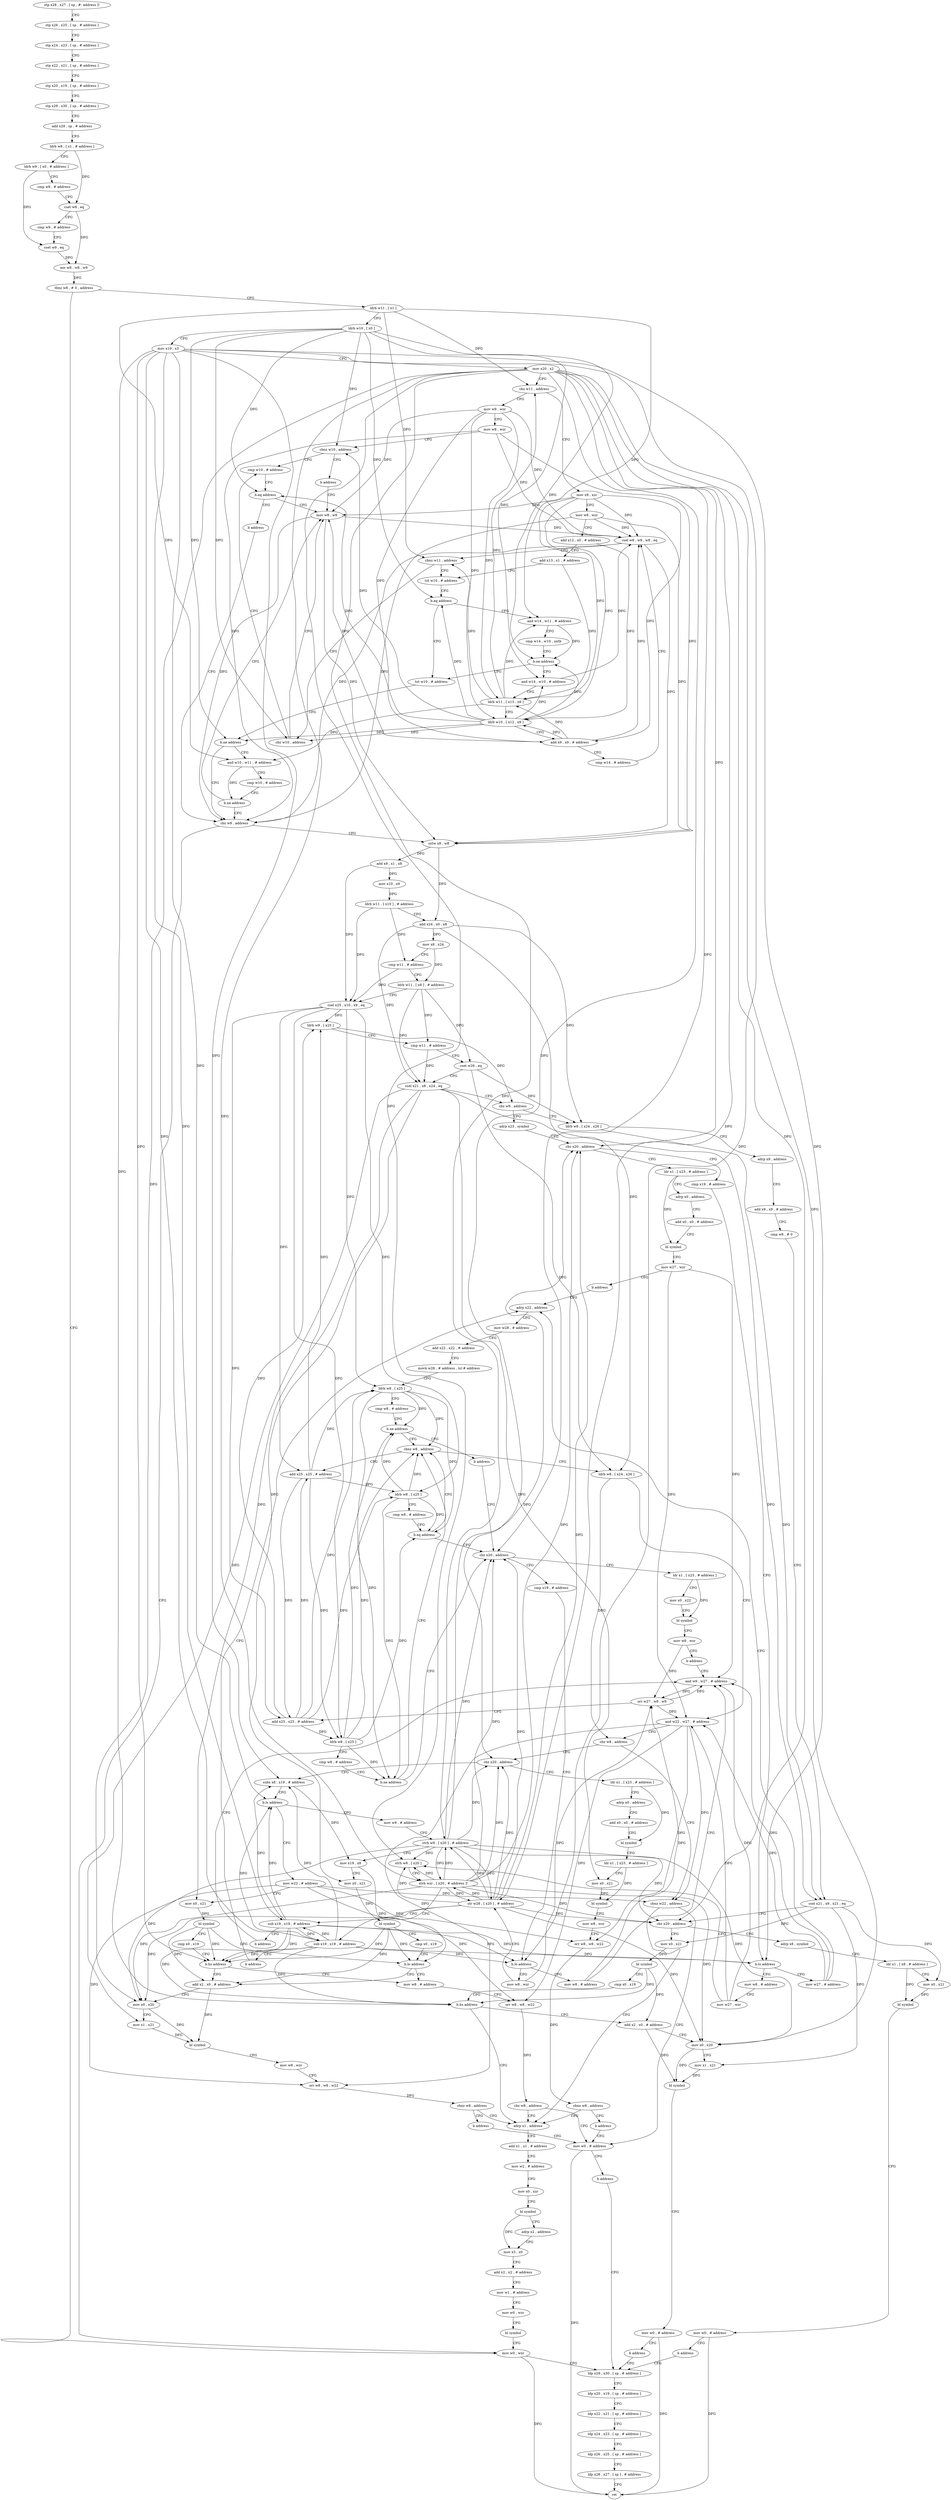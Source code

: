digraph "func" {
"4207596" [label = "stp x28 , x27 , [ sp , #- address ]!" ]
"4207600" [label = "stp x26 , x25 , [ sp , # address ]" ]
"4207604" [label = "stp x24 , x23 , [ sp , # address ]" ]
"4207608" [label = "stp x22 , x21 , [ sp , # address ]" ]
"4207612" [label = "stp x20 , x19 , [ sp , # address ]" ]
"4207616" [label = "stp x29 , x30 , [ sp , # address ]" ]
"4207620" [label = "add x29 , sp , # address" ]
"4207624" [label = "ldrb w8 , [ x1 , # address ]" ]
"4207628" [label = "ldrb w9 , [ x0 , # address ]" ]
"4207632" [label = "cmp w8 , # address" ]
"4207636" [label = "cset w8 , eq" ]
"4207640" [label = "cmp w9 , # address" ]
"4207644" [label = "cset w9 , eq" ]
"4207648" [label = "eor w8 , w8 , w9" ]
"4207652" [label = "tbnz w8 , # 0 , address" ]
"4208224" [label = "mov w0 , wzr" ]
"4207656" [label = "ldrb w11 , [ x1 ]" ]
"4208228" [label = "ldp x29 , x30 , [ sp , # address ]" ]
"4207660" [label = "ldrb w10 , [ x0 ]" ]
"4207664" [label = "mov x19 , x3" ]
"4207668" [label = "mov x20 , x2" ]
"4207672" [label = "cbz w11 , address" ]
"4207756" [label = "mov w9 , wzr" ]
"4207676" [label = "mov x9 , xzr" ]
"4207760" [label = "mov w8 , wzr" ]
"4207764" [label = "cbnz w10 , address" ]
"4207744" [label = "cmp w10 , # address" ]
"4207768" [label = "b address" ]
"4207680" [label = "mov w8 , wzr" ]
"4207684" [label = "add x12 , x0 , # address" ]
"4207688" [label = "add x13 , x1 , # address" ]
"4207692" [label = "tst w10 , # address" ]
"4207748" [label = "b.eq address" ]
"4207792" [label = "mov w8 , w9" ]
"4207752" [label = "b address" ]
"4207772" [label = "tst w10 , # address" ]
"4207776" [label = "b.ne address" ]
"4207796" [label = "cbz w8 , address" ]
"4207780" [label = "and w10 , w11 , # address" ]
"4207700" [label = "and w14 , w11 , # address" ]
"4207704" [label = "cmp w14 , w10 , uxtb" ]
"4207708" [label = "b.ne address" ]
"4207712" [label = "and w14 , w10 , # address" ]
"4207800" [label = "sxtw x8 , w8" ]
"4207784" [label = "cmp w10 , # address" ]
"4207788" [label = "b.ne address" ]
"4207716" [label = "ldrb w11 , [ x13 , x9 ]" ]
"4207720" [label = "ldrb w10 , [ x12 , x9 ]" ]
"4207724" [label = "add x9 , x9 , # address" ]
"4207728" [label = "cmp w14 , # address" ]
"4207732" [label = "csel w8 , w9 , w8 , eq" ]
"4207736" [label = "cbnz w11 , address" ]
"4207740" [label = "cbz w10 , address" ]
"4207804" [label = "add x9 , x1 , x8" ]
"4207808" [label = "mov x10 , x9" ]
"4207812" [label = "ldrb w11 , [ x10 ] , # address" ]
"4207816" [label = "add x24 , x0 , x8" ]
"4207820" [label = "mov x8 , x24" ]
"4207824" [label = "cmp w11 , # address" ]
"4207828" [label = "ldrb w11 , [ x8 ] , # address" ]
"4207832" [label = "csel x25 , x10 , x9 , eq" ]
"4207836" [label = "ldrb w9 , [ x25 ]" ]
"4207840" [label = "cmp w11 , # address" ]
"4207844" [label = "cset w26 , eq" ]
"4207848" [label = "csel x21 , x8 , x24 , eq" ]
"4207852" [label = "cbz w9 , address" ]
"4207896" [label = "ldrb w8 , [ x24 , x26 ]" ]
"4207856" [label = "adrp x23 , symbol" ]
"4207696" [label = "b.eq address" ]
"4207900" [label = "adrp x9 , address" ]
"4207904" [label = "add x9 , x9 , # address" ]
"4207908" [label = "cmp w8 , # 0" ]
"4207912" [label = "csel x21 , x9 , x21 , eq" ]
"4207916" [label = "cbz x20 , address" ]
"4208268" [label = "adrp x8 , symbol" ]
"4207920" [label = "mov x0 , x21" ]
"4207860" [label = "cbz x20 , address" ]
"4207960" [label = "ldr x1 , [ x23 , # address ]" ]
"4207864" [label = "cmp x19 , # address" ]
"4208272" [label = "ldr x1 , [ x8 , # address ]" ]
"4208276" [label = "mov x0 , x21" ]
"4208280" [label = "bl symbol" ]
"4208284" [label = "mov w0 , # address" ]
"4208288" [label = "b address" ]
"4207924" [label = "bl symbol" ]
"4207928" [label = "cmp x0 , x19" ]
"4207932" [label = "b.hs address" ]
"4208180" [label = "adrp x1 , address" ]
"4207936" [label = "add x2 , x0 , # address" ]
"4207964" [label = "adrp x0 , address" ]
"4207968" [label = "add x0 , x0 , # address" ]
"4207972" [label = "bl symbol" ]
"4207976" [label = "mov w27 , wzr" ]
"4207980" [label = "b address" ]
"4207988" [label = "adrp x22 , address" ]
"4207868" [label = "b.lo address" ]
"4207984" [label = "mov w27 , # address" ]
"4207872" [label = "mov w8 , # address" ]
"4208232" [label = "ldp x20 , x19 , [ sp , # address ]" ]
"4208236" [label = "ldp x22 , x21 , [ sp , # address ]" ]
"4208240" [label = "ldp x24 , x23 , [ sp , # address ]" ]
"4208244" [label = "ldp x26 , x25 , [ sp , # address ]" ]
"4208248" [label = "ldp x28 , x27 , [ sp ] , # address" ]
"4208252" [label = "ret" ]
"4208184" [label = "add x1 , x1 , # address" ]
"4208188" [label = "mov w2 , # address" ]
"4208192" [label = "mov x0 , xzr" ]
"4208196" [label = "bl symbol" ]
"4208200" [label = "adrp x2 , address" ]
"4208204" [label = "mov x3 , x0" ]
"4208208" [label = "add x2 , x2 , # address" ]
"4208212" [label = "mov w1 , # address" ]
"4208216" [label = "mov w0 , wzr" ]
"4208220" [label = "bl symbol" ]
"4207940" [label = "mov x0 , x20" ]
"4207944" [label = "mov x1 , x21" ]
"4207948" [label = "bl symbol" ]
"4207952" [label = "mov w0 , # address" ]
"4207956" [label = "b address" ]
"4207992" [label = "mov w28 , # address" ]
"4207996" [label = "add x22 , x22 , # address" ]
"4208000" [label = "movk w28 , # address , lsl # address" ]
"4208004" [label = "ldrb w8 , [ x25 ]" ]
"4208008" [label = "cmp w8 , # address" ]
"4208012" [label = "b.ne address" ]
"4208112" [label = "cbnz w8 , address" ]
"4208016" [label = "b address" ]
"4207876" [label = "mov w27 , wzr" ]
"4207880" [label = "strh w8 , [ x20 ]" ]
"4207884" [label = "strb wzr , [ x20 , # address ]!" ]
"4207888" [label = "sub x19 , x19 , # address" ]
"4207892" [label = "b address" ]
"4208020" [label = "add x25 , x25 , # address" ]
"4208116" [label = "ldrb w8 , [ x24 , x26 ]" ]
"4208036" [label = "cbz x20 , address" ]
"4208024" [label = "ldrb w8 , [ x25 ]" ]
"4208028" [label = "cmp w8 , # address" ]
"4208032" [label = "b.ne address" ]
"4208120" [label = "and w22 , w27 , # address" ]
"4208124" [label = "cbz w8 , address" ]
"4208256" [label = "cbnz w22 , address" ]
"4208128" [label = "cbz x20 , address" ]
"4208064" [label = "ldr x1 , [ x23 , # address ]" ]
"4208040" [label = "cmp x19 , # address" ]
"4208260" [label = "mov w0 , # address" ]
"4208292" [label = "ldr x1 , [ x23 , # address ]" ]
"4208132" [label = "subs x8 , x19 , # address" ]
"4208068" [label = "mov x0 , x22" ]
"4208072" [label = "bl symbol" ]
"4208076" [label = "mov w8 , wzr" ]
"4208080" [label = "b address" ]
"4208088" [label = "and w9 , w27 , # address" ]
"4208044" [label = "b.lo address" ]
"4208084" [label = "mov w8 , # address" ]
"4208048" [label = "mov w8 , wzr" ]
"4208264" [label = "b address" ]
"4208296" [label = "adrp x0 , address" ]
"4208300" [label = "add x0 , x0 , # address" ]
"4208304" [label = "bl symbol" ]
"4208308" [label = "ldr x1 , [ x23 , # address ]" ]
"4208312" [label = "mov x0 , x21" ]
"4208316" [label = "bl symbol" ]
"4208320" [label = "mov w8 , wzr" ]
"4208324" [label = "orr w8 , w8 , w22" ]
"4208328" [label = "cbnz w8 , address" ]
"4208332" [label = "b address" ]
"4208136" [label = "b.ls address" ]
"4208336" [label = "mov w22 , # address" ]
"4208140" [label = "mov w9 , # address" ]
"4208092" [label = "orr w27 , w8 , w9" ]
"4208096" [label = "add x25 , x25 , # address" ]
"4208100" [label = "ldrb w8 , [ x25 ]" ]
"4208104" [label = "cmp w8 , # address" ]
"4208108" [label = "b.eq address" ]
"4208052" [label = "str w28 , [ x20 ] , # address" ]
"4208056" [label = "sub x19 , x19 , # address" ]
"4208060" [label = "b address" ]
"4208340" [label = "mov x0 , x21" ]
"4208344" [label = "bl symbol" ]
"4208348" [label = "cmp x0 , x19" ]
"4208352" [label = "b.hs address" ]
"4208168" [label = "mov w8 , # address" ]
"4208356" [label = "add x2 , x0 , # address" ]
"4208144" [label = "strh w9 , [ x20 ] , # address" ]
"4208148" [label = "mov x19 , x8" ]
"4208152" [label = "mov x0 , x21" ]
"4208156" [label = "bl symbol" ]
"4208160" [label = "cmp x0 , x19" ]
"4208164" [label = "b.lo address" ]
"4208172" [label = "orr w8 , w8 , w22" ]
"4208176" [label = "cbz w8 , address" ]
"4208360" [label = "mov x0 , x20" ]
"4208364" [label = "mov x1 , x21" ]
"4208368" [label = "bl symbol" ]
"4208372" [label = "mov w8 , wzr" ]
"4208376" [label = "orr w8 , w8 , w22" ]
"4208380" [label = "cbnz w8 , address" ]
"4208384" [label = "b address" ]
"4207596" -> "4207600" [ label = "CFG" ]
"4207600" -> "4207604" [ label = "CFG" ]
"4207604" -> "4207608" [ label = "CFG" ]
"4207608" -> "4207612" [ label = "CFG" ]
"4207612" -> "4207616" [ label = "CFG" ]
"4207616" -> "4207620" [ label = "CFG" ]
"4207620" -> "4207624" [ label = "CFG" ]
"4207624" -> "4207628" [ label = "CFG" ]
"4207624" -> "4207636" [ label = "DFG" ]
"4207628" -> "4207632" [ label = "CFG" ]
"4207628" -> "4207644" [ label = "DFG" ]
"4207632" -> "4207636" [ label = "CFG" ]
"4207636" -> "4207640" [ label = "CFG" ]
"4207636" -> "4207648" [ label = "DFG" ]
"4207640" -> "4207644" [ label = "CFG" ]
"4207644" -> "4207648" [ label = "DFG" ]
"4207648" -> "4207652" [ label = "DFG" ]
"4207652" -> "4208224" [ label = "CFG" ]
"4207652" -> "4207656" [ label = "CFG" ]
"4208224" -> "4208228" [ label = "CFG" ]
"4208224" -> "4208252" [ label = "DFG" ]
"4207656" -> "4207660" [ label = "CFG" ]
"4207656" -> "4207672" [ label = "DFG" ]
"4207656" -> "4207700" [ label = "DFG" ]
"4207656" -> "4207780" [ label = "DFG" ]
"4207656" -> "4207736" [ label = "DFG" ]
"4208228" -> "4208232" [ label = "CFG" ]
"4207660" -> "4207664" [ label = "CFG" ]
"4207660" -> "4207764" [ label = "DFG" ]
"4207660" -> "4207748" [ label = "DFG" ]
"4207660" -> "4207696" [ label = "DFG" ]
"4207660" -> "4207776" [ label = "DFG" ]
"4207660" -> "4207708" [ label = "DFG" ]
"4207660" -> "4207712" [ label = "DFG" ]
"4207660" -> "4207740" [ label = "DFG" ]
"4207664" -> "4207668" [ label = "CFG" ]
"4207664" -> "4207868" [ label = "DFG" ]
"4207664" -> "4207888" [ label = "DFG" ]
"4207664" -> "4207932" [ label = "DFG" ]
"4207664" -> "4208044" [ label = "DFG" ]
"4207664" -> "4208132" [ label = "DFG" ]
"4207664" -> "4208136" [ label = "DFG" ]
"4207664" -> "4208056" [ label = "DFG" ]
"4207664" -> "4208352" [ label = "DFG" ]
"4207668" -> "4207672" [ label = "CFG" ]
"4207668" -> "4207860" [ label = "DFG" ]
"4207668" -> "4207916" [ label = "DFG" ]
"4207668" -> "4207880" [ label = "DFG" ]
"4207668" -> "4207884" [ label = "DFG" ]
"4207668" -> "4207940" [ label = "DFG" ]
"4207668" -> "4208036" [ label = "DFG" ]
"4207668" -> "4208128" [ label = "DFG" ]
"4207668" -> "4208052" [ label = "DFG" ]
"4207668" -> "4208144" [ label = "DFG" ]
"4207668" -> "4208360" [ label = "DFG" ]
"4207672" -> "4207756" [ label = "CFG" ]
"4207672" -> "4207676" [ label = "CFG" ]
"4207756" -> "4207760" [ label = "CFG" ]
"4207756" -> "4207792" [ label = "DFG" ]
"4207756" -> "4207716" [ label = "DFG" ]
"4207756" -> "4207720" [ label = "DFG" ]
"4207756" -> "4207724" [ label = "DFG" ]
"4207756" -> "4207732" [ label = "DFG" ]
"4207676" -> "4207680" [ label = "CFG" ]
"4207676" -> "4207792" [ label = "DFG" ]
"4207676" -> "4207716" [ label = "DFG" ]
"4207676" -> "4207720" [ label = "DFG" ]
"4207676" -> "4207724" [ label = "DFG" ]
"4207676" -> "4207732" [ label = "DFG" ]
"4207760" -> "4207764" [ label = "CFG" ]
"4207760" -> "4207796" [ label = "DFG" ]
"4207760" -> "4207800" [ label = "DFG" ]
"4207760" -> "4207732" [ label = "DFG" ]
"4207764" -> "4207744" [ label = "CFG" ]
"4207764" -> "4207768" [ label = "CFG" ]
"4207744" -> "4207748" [ label = "CFG" ]
"4207768" -> "4207792" [ label = "CFG" ]
"4207680" -> "4207684" [ label = "CFG" ]
"4207680" -> "4207796" [ label = "DFG" ]
"4207680" -> "4207800" [ label = "DFG" ]
"4207680" -> "4207732" [ label = "DFG" ]
"4207684" -> "4207688" [ label = "CFG" ]
"4207684" -> "4207720" [ label = "DFG" ]
"4207688" -> "4207692" [ label = "CFG" ]
"4207688" -> "4207716" [ label = "DFG" ]
"4207692" -> "4207696" [ label = "CFG" ]
"4207748" -> "4207792" [ label = "CFG" ]
"4207748" -> "4207752" [ label = "CFG" ]
"4207792" -> "4207796" [ label = "DFG" ]
"4207792" -> "4207800" [ label = "DFG" ]
"4207792" -> "4207732" [ label = "DFG" ]
"4207752" -> "4207796" [ label = "CFG" ]
"4207772" -> "4207776" [ label = "CFG" ]
"4207776" -> "4207796" [ label = "CFG" ]
"4207776" -> "4207780" [ label = "CFG" ]
"4207796" -> "4208224" [ label = "CFG" ]
"4207796" -> "4207800" [ label = "CFG" ]
"4207780" -> "4207784" [ label = "CFG" ]
"4207780" -> "4207788" [ label = "DFG" ]
"4207700" -> "4207704" [ label = "CFG" ]
"4207700" -> "4207708" [ label = "DFG" ]
"4207704" -> "4207708" [ label = "CFG" ]
"4207708" -> "4207772" [ label = "CFG" ]
"4207708" -> "4207712" [ label = "CFG" ]
"4207712" -> "4207716" [ label = "CFG" ]
"4207712" -> "4207732" [ label = "DFG" ]
"4207800" -> "4207804" [ label = "DFG" ]
"4207800" -> "4207816" [ label = "DFG" ]
"4207784" -> "4207788" [ label = "CFG" ]
"4207788" -> "4207796" [ label = "CFG" ]
"4207788" -> "4207792" [ label = "CFG" ]
"4207716" -> "4207720" [ label = "CFG" ]
"4207716" -> "4207672" [ label = "DFG" ]
"4207716" -> "4207700" [ label = "DFG" ]
"4207716" -> "4207780" [ label = "DFG" ]
"4207716" -> "4207736" [ label = "DFG" ]
"4207720" -> "4207724" [ label = "CFG" ]
"4207720" -> "4207764" [ label = "DFG" ]
"4207720" -> "4207748" [ label = "DFG" ]
"4207720" -> "4207696" [ label = "DFG" ]
"4207720" -> "4207776" [ label = "DFG" ]
"4207720" -> "4207708" [ label = "DFG" ]
"4207720" -> "4207712" [ label = "DFG" ]
"4207720" -> "4207740" [ label = "DFG" ]
"4207724" -> "4207728" [ label = "CFG" ]
"4207724" -> "4207792" [ label = "DFG" ]
"4207724" -> "4207716" [ label = "DFG" ]
"4207724" -> "4207720" [ label = "DFG" ]
"4207724" -> "4207732" [ label = "DFG" ]
"4207728" -> "4207732" [ label = "CFG" ]
"4207732" -> "4207736" [ label = "CFG" ]
"4207732" -> "4207796" [ label = "DFG" ]
"4207732" -> "4207800" [ label = "DFG" ]
"4207736" -> "4207692" [ label = "CFG" ]
"4207736" -> "4207740" [ label = "CFG" ]
"4207740" -> "4207792" [ label = "CFG" ]
"4207740" -> "4207744" [ label = "CFG" ]
"4207804" -> "4207808" [ label = "DFG" ]
"4207804" -> "4207832" [ label = "DFG" ]
"4207808" -> "4207812" [ label = "DFG" ]
"4207812" -> "4207816" [ label = "CFG" ]
"4207812" -> "4207824" [ label = "DFG" ]
"4207812" -> "4207832" [ label = "DFG" ]
"4207816" -> "4207820" [ label = "DFG" ]
"4207816" -> "4207848" [ label = "DFG" ]
"4207816" -> "4207896" [ label = "DFG" ]
"4207816" -> "4208116" [ label = "DFG" ]
"4207820" -> "4207824" [ label = "CFG" ]
"4207820" -> "4207828" [ label = "DFG" ]
"4207824" -> "4207828" [ label = "CFG" ]
"4207824" -> "4207832" [ label = "DFG" ]
"4207828" -> "4207832" [ label = "CFG" ]
"4207828" -> "4207840" [ label = "DFG" ]
"4207828" -> "4207844" [ label = "DFG" ]
"4207828" -> "4207848" [ label = "DFG" ]
"4207832" -> "4207836" [ label = "DFG" ]
"4207832" -> "4208004" [ label = "DFG" ]
"4207832" -> "4208020" [ label = "DFG" ]
"4207832" -> "4208024" [ label = "DFG" ]
"4207832" -> "4208096" [ label = "DFG" ]
"4207832" -> "4208100" [ label = "DFG" ]
"4207836" -> "4207840" [ label = "CFG" ]
"4207836" -> "4207852" [ label = "DFG" ]
"4207840" -> "4207844" [ label = "CFG" ]
"4207840" -> "4207848" [ label = "DFG" ]
"4207844" -> "4207848" [ label = "CFG" ]
"4207844" -> "4207896" [ label = "DFG" ]
"4207844" -> "4208116" [ label = "DFG" ]
"4207848" -> "4207852" [ label = "CFG" ]
"4207848" -> "4207912" [ label = "DFG" ]
"4207848" -> "4208312" [ label = "DFG" ]
"4207848" -> "4208340" [ label = "DFG" ]
"4207848" -> "4208152" [ label = "DFG" ]
"4207848" -> "4208364" [ label = "DFG" ]
"4207852" -> "4207896" [ label = "CFG" ]
"4207852" -> "4207856" [ label = "CFG" ]
"4207896" -> "4207900" [ label = "CFG" ]
"4207896" -> "4207912" [ label = "DFG" ]
"4207856" -> "4207860" [ label = "CFG" ]
"4207696" -> "4207772" [ label = "CFG" ]
"4207696" -> "4207700" [ label = "CFG" ]
"4207900" -> "4207904" [ label = "CFG" ]
"4207904" -> "4207908" [ label = "CFG" ]
"4207908" -> "4207912" [ label = "CFG" ]
"4207912" -> "4207916" [ label = "CFG" ]
"4207912" -> "4208276" [ label = "DFG" ]
"4207912" -> "4207920" [ label = "DFG" ]
"4207912" -> "4207944" [ label = "DFG" ]
"4207916" -> "4208268" [ label = "CFG" ]
"4207916" -> "4207920" [ label = "CFG" ]
"4208268" -> "4208272" [ label = "CFG" ]
"4207920" -> "4207924" [ label = "DFG" ]
"4207860" -> "4207960" [ label = "CFG" ]
"4207860" -> "4207864" [ label = "CFG" ]
"4207960" -> "4207964" [ label = "CFG" ]
"4207960" -> "4207972" [ label = "DFG" ]
"4207864" -> "4207868" [ label = "CFG" ]
"4208272" -> "4208276" [ label = "CFG" ]
"4208272" -> "4208280" [ label = "DFG" ]
"4208276" -> "4208280" [ label = "DFG" ]
"4208280" -> "4208284" [ label = "CFG" ]
"4208284" -> "4208288" [ label = "CFG" ]
"4208284" -> "4208252" [ label = "DFG" ]
"4208288" -> "4208228" [ label = "CFG" ]
"4207924" -> "4207928" [ label = "CFG" ]
"4207924" -> "4207932" [ label = "DFG" ]
"4207924" -> "4207936" [ label = "DFG" ]
"4207928" -> "4207932" [ label = "CFG" ]
"4207932" -> "4208180" [ label = "CFG" ]
"4207932" -> "4207936" [ label = "CFG" ]
"4208180" -> "4208184" [ label = "CFG" ]
"4207936" -> "4207940" [ label = "CFG" ]
"4207936" -> "4207948" [ label = "DFG" ]
"4207964" -> "4207968" [ label = "CFG" ]
"4207968" -> "4207972" [ label = "CFG" ]
"4207972" -> "4207976" [ label = "CFG" ]
"4207976" -> "4207980" [ label = "CFG" ]
"4207976" -> "4208120" [ label = "DFG" ]
"4207976" -> "4208088" [ label = "DFG" ]
"4207980" -> "4207988" [ label = "CFG" ]
"4207988" -> "4207992" [ label = "CFG" ]
"4207868" -> "4207984" [ label = "CFG" ]
"4207868" -> "4207872" [ label = "CFG" ]
"4207984" -> "4207988" [ label = "CFG" ]
"4207984" -> "4208120" [ label = "DFG" ]
"4207984" -> "4208088" [ label = "DFG" ]
"4207872" -> "4207876" [ label = "CFG" ]
"4208232" -> "4208236" [ label = "CFG" ]
"4208236" -> "4208240" [ label = "CFG" ]
"4208240" -> "4208244" [ label = "CFG" ]
"4208244" -> "4208248" [ label = "CFG" ]
"4208248" -> "4208252" [ label = "CFG" ]
"4208184" -> "4208188" [ label = "CFG" ]
"4208188" -> "4208192" [ label = "CFG" ]
"4208192" -> "4208196" [ label = "CFG" ]
"4208196" -> "4208200" [ label = "CFG" ]
"4208196" -> "4208204" [ label = "DFG" ]
"4208200" -> "4208204" [ label = "CFG" ]
"4208204" -> "4208208" [ label = "CFG" ]
"4208208" -> "4208212" [ label = "CFG" ]
"4208212" -> "4208216" [ label = "CFG" ]
"4208216" -> "4208220" [ label = "CFG" ]
"4208220" -> "4208224" [ label = "CFG" ]
"4207940" -> "4207944" [ label = "CFG" ]
"4207940" -> "4207948" [ label = "DFG" ]
"4207944" -> "4207948" [ label = "DFG" ]
"4207948" -> "4207952" [ label = "CFG" ]
"4207952" -> "4207956" [ label = "CFG" ]
"4207952" -> "4208252" [ label = "DFG" ]
"4207956" -> "4208228" [ label = "CFG" ]
"4207992" -> "4207996" [ label = "CFG" ]
"4207996" -> "4208000" [ label = "CFG" ]
"4208000" -> "4208004" [ label = "CFG" ]
"4208004" -> "4208008" [ label = "CFG" ]
"4208004" -> "4208012" [ label = "DFG" ]
"4208004" -> "4208112" [ label = "DFG" ]
"4208004" -> "4208032" [ label = "DFG" ]
"4208004" -> "4208108" [ label = "DFG" ]
"4208008" -> "4208012" [ label = "CFG" ]
"4208012" -> "4208112" [ label = "CFG" ]
"4208012" -> "4208016" [ label = "CFG" ]
"4208112" -> "4208020" [ label = "CFG" ]
"4208112" -> "4208116" [ label = "CFG" ]
"4208016" -> "4208036" [ label = "CFG" ]
"4207876" -> "4207880" [ label = "CFG" ]
"4207876" -> "4208120" [ label = "DFG" ]
"4207876" -> "4208088" [ label = "DFG" ]
"4207880" -> "4207884" [ label = "CFG" ]
"4207884" -> "4207888" [ label = "CFG" ]
"4207884" -> "4207860" [ label = "DFG" ]
"4207884" -> "4207916" [ label = "DFG" ]
"4207884" -> "4207880" [ label = "DFG" ]
"4207884" -> "4207940" [ label = "DFG" ]
"4207884" -> "4208036" [ label = "DFG" ]
"4207884" -> "4208128" [ label = "DFG" ]
"4207884" -> "4208052" [ label = "DFG" ]
"4207884" -> "4208144" [ label = "DFG" ]
"4207884" -> "4208360" [ label = "DFG" ]
"4207888" -> "4207892" [ label = "CFG" ]
"4207888" -> "4207868" [ label = "DFG" ]
"4207888" -> "4207932" [ label = "DFG" ]
"4207888" -> "4208044" [ label = "DFG" ]
"4207888" -> "4208132" [ label = "DFG" ]
"4207888" -> "4208136" [ label = "DFG" ]
"4207888" -> "4208056" [ label = "DFG" ]
"4207888" -> "4208352" [ label = "DFG" ]
"4207892" -> "4207988" [ label = "CFG" ]
"4208020" -> "4208024" [ label = "DFG" ]
"4208020" -> "4207836" [ label = "DFG" ]
"4208020" -> "4208004" [ label = "DFG" ]
"4208020" -> "4208096" [ label = "DFG" ]
"4208020" -> "4208100" [ label = "DFG" ]
"4208116" -> "4208120" [ label = "CFG" ]
"4208116" -> "4208124" [ label = "DFG" ]
"4208036" -> "4208064" [ label = "CFG" ]
"4208036" -> "4208040" [ label = "CFG" ]
"4208024" -> "4208028" [ label = "CFG" ]
"4208024" -> "4208012" [ label = "DFG" ]
"4208024" -> "4208112" [ label = "DFG" ]
"4208024" -> "4208032" [ label = "DFG" ]
"4208024" -> "4208108" [ label = "DFG" ]
"4208028" -> "4208032" [ label = "CFG" ]
"4208032" -> "4208112" [ label = "CFG" ]
"4208032" -> "4208036" [ label = "CFG" ]
"4208120" -> "4208124" [ label = "CFG" ]
"4208120" -> "4208256" [ label = "DFG" ]
"4208120" -> "4208324" [ label = "DFG" ]
"4208120" -> "4208172" [ label = "DFG" ]
"4208120" -> "4208376" [ label = "DFG" ]
"4208124" -> "4208256" [ label = "CFG" ]
"4208124" -> "4208128" [ label = "CFG" ]
"4208256" -> "4208180" [ label = "CFG" ]
"4208256" -> "4208260" [ label = "CFG" ]
"4208128" -> "4208292" [ label = "CFG" ]
"4208128" -> "4208132" [ label = "CFG" ]
"4208064" -> "4208068" [ label = "CFG" ]
"4208064" -> "4208072" [ label = "DFG" ]
"4208040" -> "4208044" [ label = "CFG" ]
"4208260" -> "4208264" [ label = "CFG" ]
"4208260" -> "4208252" [ label = "DFG" ]
"4208292" -> "4208296" [ label = "CFG" ]
"4208292" -> "4208304" [ label = "DFG" ]
"4208132" -> "4208136" [ label = "CFG" ]
"4208132" -> "4208148" [ label = "DFG" ]
"4208068" -> "4208072" [ label = "CFG" ]
"4208072" -> "4208076" [ label = "CFG" ]
"4208076" -> "4208080" [ label = "CFG" ]
"4208076" -> "4208092" [ label = "DFG" ]
"4208080" -> "4208088" [ label = "CFG" ]
"4208088" -> "4208092" [ label = "DFG" ]
"4208044" -> "4208084" [ label = "CFG" ]
"4208044" -> "4208048" [ label = "CFG" ]
"4208084" -> "4208088" [ label = "CFG" ]
"4208084" -> "4208092" [ label = "DFG" ]
"4208048" -> "4208052" [ label = "CFG" ]
"4208048" -> "4208092" [ label = "DFG" ]
"4208264" -> "4208228" [ label = "CFG" ]
"4208296" -> "4208300" [ label = "CFG" ]
"4208300" -> "4208304" [ label = "CFG" ]
"4208304" -> "4208308" [ label = "CFG" ]
"4208308" -> "4208312" [ label = "CFG" ]
"4208308" -> "4208316" [ label = "DFG" ]
"4208312" -> "4208316" [ label = "DFG" ]
"4208316" -> "4208320" [ label = "CFG" ]
"4208320" -> "4208324" [ label = "CFG" ]
"4208324" -> "4208328" [ label = "DFG" ]
"4208328" -> "4208180" [ label = "CFG" ]
"4208328" -> "4208332" [ label = "CFG" ]
"4208332" -> "4208260" [ label = "CFG" ]
"4208136" -> "4208336" [ label = "CFG" ]
"4208136" -> "4208140" [ label = "CFG" ]
"4208336" -> "4208340" [ label = "CFG" ]
"4208336" -> "4208256" [ label = "DFG" ]
"4208336" -> "4208324" [ label = "DFG" ]
"4208336" -> "4208172" [ label = "DFG" ]
"4208336" -> "4208376" [ label = "DFG" ]
"4208140" -> "4208144" [ label = "CFG" ]
"4208092" -> "4208096" [ label = "CFG" ]
"4208092" -> "4208120" [ label = "DFG" ]
"4208092" -> "4208088" [ label = "DFG" ]
"4208096" -> "4208100" [ label = "DFG" ]
"4208096" -> "4207836" [ label = "DFG" ]
"4208096" -> "4208004" [ label = "DFG" ]
"4208096" -> "4208020" [ label = "DFG" ]
"4208096" -> "4208024" [ label = "DFG" ]
"4208100" -> "4208104" [ label = "CFG" ]
"4208100" -> "4208012" [ label = "DFG" ]
"4208100" -> "4208112" [ label = "DFG" ]
"4208100" -> "4208032" [ label = "DFG" ]
"4208100" -> "4208108" [ label = "DFG" ]
"4208104" -> "4208108" [ label = "CFG" ]
"4208108" -> "4208036" [ label = "CFG" ]
"4208108" -> "4208112" [ label = "CFG" ]
"4208052" -> "4208056" [ label = "CFG" ]
"4208052" -> "4207860" [ label = "DFG" ]
"4208052" -> "4207916" [ label = "DFG" ]
"4208052" -> "4207880" [ label = "DFG" ]
"4208052" -> "4207884" [ label = "DFG" ]
"4208052" -> "4207940" [ label = "DFG" ]
"4208052" -> "4208036" [ label = "DFG" ]
"4208052" -> "4208128" [ label = "DFG" ]
"4208052" -> "4208144" [ label = "DFG" ]
"4208052" -> "4208360" [ label = "DFG" ]
"4208056" -> "4208060" [ label = "CFG" ]
"4208056" -> "4207868" [ label = "DFG" ]
"4208056" -> "4207888" [ label = "DFG" ]
"4208056" -> "4207932" [ label = "DFG" ]
"4208056" -> "4208044" [ label = "DFG" ]
"4208056" -> "4208132" [ label = "DFG" ]
"4208056" -> "4208136" [ label = "DFG" ]
"4208056" -> "4208352" [ label = "DFG" ]
"4208060" -> "4208088" [ label = "CFG" ]
"4208340" -> "4208344" [ label = "DFG" ]
"4208344" -> "4208348" [ label = "CFG" ]
"4208344" -> "4208352" [ label = "DFG" ]
"4208344" -> "4208164" [ label = "DFG" ]
"4208344" -> "4208356" [ label = "DFG" ]
"4208348" -> "4208352" [ label = "CFG" ]
"4208352" -> "4208168" [ label = "CFG" ]
"4208352" -> "4208356" [ label = "CFG" ]
"4208168" -> "4208172" [ label = "CFG" ]
"4208356" -> "4208360" [ label = "CFG" ]
"4208356" -> "4208368" [ label = "DFG" ]
"4208144" -> "4208148" [ label = "CFG" ]
"4208144" -> "4207860" [ label = "DFG" ]
"4208144" -> "4207916" [ label = "DFG" ]
"4208144" -> "4207880" [ label = "DFG" ]
"4208144" -> "4207884" [ label = "DFG" ]
"4208144" -> "4207940" [ label = "DFG" ]
"4208144" -> "4208036" [ label = "DFG" ]
"4208144" -> "4208128" [ label = "DFG" ]
"4208144" -> "4208052" [ label = "DFG" ]
"4208144" -> "4208360" [ label = "DFG" ]
"4208148" -> "4208152" [ label = "CFG" ]
"4208148" -> "4208164" [ label = "DFG" ]
"4208152" -> "4208156" [ label = "DFG" ]
"4208156" -> "4208160" [ label = "CFG" ]
"4208156" -> "4208352" [ label = "DFG" ]
"4208156" -> "4208164" [ label = "DFG" ]
"4208156" -> "4208356" [ label = "DFG" ]
"4208160" -> "4208164" [ label = "CFG" ]
"4208164" -> "4208356" [ label = "CFG" ]
"4208164" -> "4208168" [ label = "CFG" ]
"4208172" -> "4208176" [ label = "DFG" ]
"4208176" -> "4208260" [ label = "CFG" ]
"4208176" -> "4208180" [ label = "CFG" ]
"4208360" -> "4208364" [ label = "CFG" ]
"4208360" -> "4208368" [ label = "DFG" ]
"4208364" -> "4208368" [ label = "DFG" ]
"4208368" -> "4208372" [ label = "CFG" ]
"4208372" -> "4208376" [ label = "CFG" ]
"4208376" -> "4208380" [ label = "DFG" ]
"4208380" -> "4208180" [ label = "CFG" ]
"4208380" -> "4208384" [ label = "CFG" ]
"4208384" -> "4208260" [ label = "CFG" ]
}
